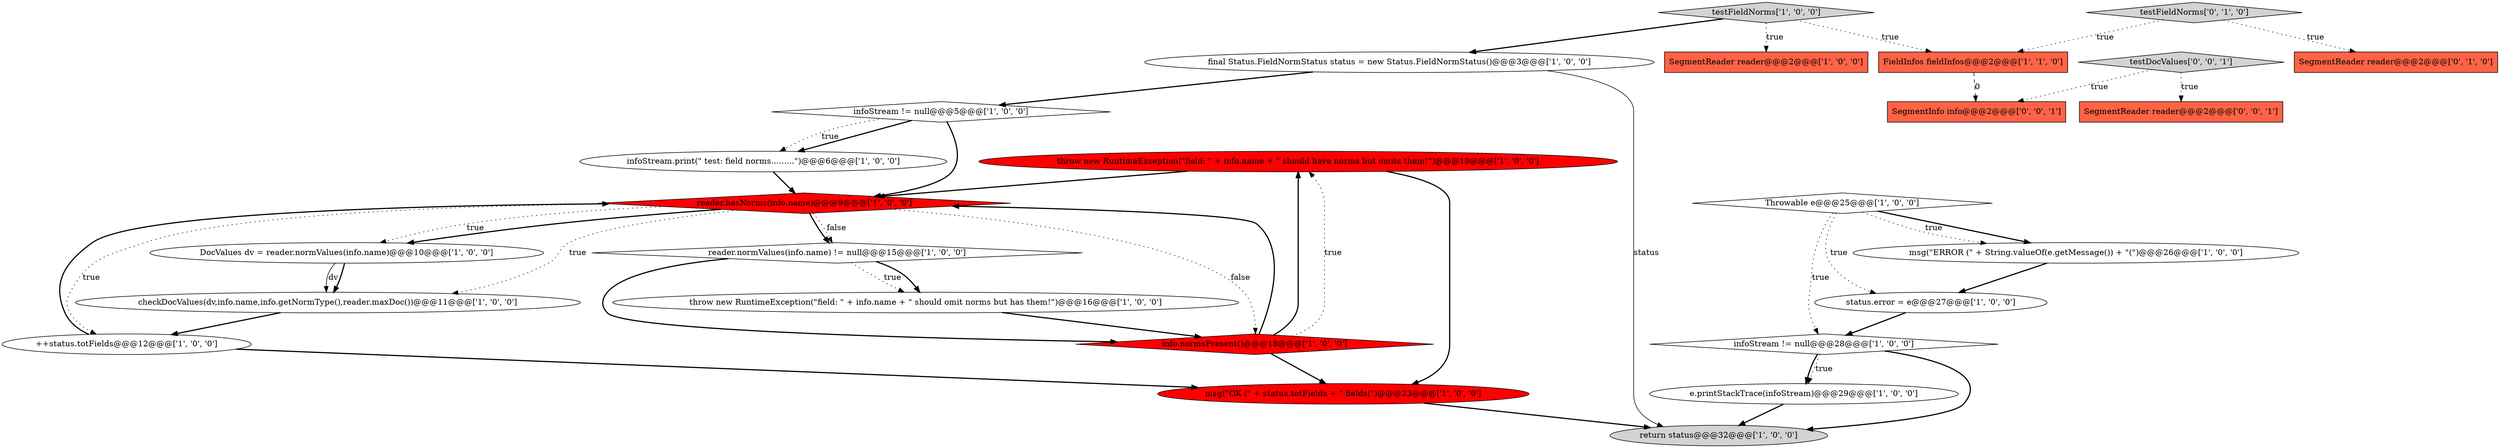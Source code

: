 digraph {
13 [style = filled, label = "infoStream != null@@@28@@@['1', '0', '0']", fillcolor = white, shape = diamond image = "AAA0AAABBB1BBB"];
3 [style = filled, label = "FieldInfos fieldInfos@@@2@@@['1', '1', '0']", fillcolor = tomato, shape = box image = "AAA0AAABBB1BBB"];
20 [style = filled, label = "testFieldNorms['1', '0', '0']", fillcolor = lightgray, shape = diamond image = "AAA0AAABBB1BBB"];
22 [style = filled, label = "SegmentReader reader@@@2@@@['0', '1', '0']", fillcolor = tomato, shape = box image = "AAA0AAABBB2BBB"];
12 [style = filled, label = "throw new RuntimeException(\"field: \" + info.name + \" should omit norms but has them!\")@@@16@@@['1', '0', '0']", fillcolor = white, shape = ellipse image = "AAA0AAABBB1BBB"];
11 [style = filled, label = "checkDocValues(dv,info.name,info.getNormType(),reader.maxDoc())@@@11@@@['1', '0', '0']", fillcolor = white, shape = ellipse image = "AAA0AAABBB1BBB"];
23 [style = filled, label = "testDocValues['0', '0', '1']", fillcolor = lightgray, shape = diamond image = "AAA0AAABBB3BBB"];
8 [style = filled, label = "DocValues dv = reader.normValues(info.name)@@@10@@@['1', '0', '0']", fillcolor = white, shape = ellipse image = "AAA0AAABBB1BBB"];
18 [style = filled, label = "infoStream.print(\" test: field norms.........\")@@@6@@@['1', '0', '0']", fillcolor = white, shape = ellipse image = "AAA0AAABBB1BBB"];
19 [style = filled, label = "infoStream != null@@@5@@@['1', '0', '0']", fillcolor = white, shape = diamond image = "AAA0AAABBB1BBB"];
21 [style = filled, label = "testFieldNorms['0', '1', '0']", fillcolor = lightgray, shape = diamond image = "AAA0AAABBB2BBB"];
2 [style = filled, label = "msg(\"ERROR (\" + String.valueOf(e.getMessage()) + \"(\")@@@26@@@['1', '0', '0']", fillcolor = white, shape = ellipse image = "AAA0AAABBB1BBB"];
0 [style = filled, label = "reader.normValues(info.name) != null@@@15@@@['1', '0', '0']", fillcolor = white, shape = diamond image = "AAA0AAABBB1BBB"];
10 [style = filled, label = "status.error = e@@@27@@@['1', '0', '0']", fillcolor = white, shape = ellipse image = "AAA0AAABBB1BBB"];
24 [style = filled, label = "SegmentReader reader@@@2@@@['0', '0', '1']", fillcolor = tomato, shape = box image = "AAA0AAABBB3BBB"];
6 [style = filled, label = "msg(\"OK (\" + status.totFields + \" fields(\")@@@23@@@['1', '0', '0']", fillcolor = red, shape = ellipse image = "AAA1AAABBB1BBB"];
17 [style = filled, label = "throw new RuntimeException(\"field: \" + info.name + \" should have norms but omits them!\")@@@19@@@['1', '0', '0']", fillcolor = red, shape = ellipse image = "AAA1AAABBB1BBB"];
7 [style = filled, label = "reader.hasNorms(info.name)@@@9@@@['1', '0', '0']", fillcolor = red, shape = diamond image = "AAA1AAABBB1BBB"];
15 [style = filled, label = "info.normsPresent()@@@18@@@['1', '0', '0']", fillcolor = red, shape = diamond image = "AAA1AAABBB1BBB"];
25 [style = filled, label = "SegmentInfo info@@@2@@@['0', '0', '1']", fillcolor = tomato, shape = box image = "AAA0AAABBB3BBB"];
1 [style = filled, label = "SegmentReader reader@@@2@@@['1', '0', '0']", fillcolor = tomato, shape = box image = "AAA0AAABBB1BBB"];
14 [style = filled, label = "e.printStackTrace(infoStream)@@@29@@@['1', '0', '0']", fillcolor = white, shape = ellipse image = "AAA0AAABBB1BBB"];
5 [style = filled, label = "++status.totFields@@@12@@@['1', '0', '0']", fillcolor = white, shape = ellipse image = "AAA0AAABBB1BBB"];
9 [style = filled, label = "Throwable e@@@25@@@['1', '0', '0']", fillcolor = white, shape = diamond image = "AAA0AAABBB1BBB"];
4 [style = filled, label = "return status@@@32@@@['1', '0', '0']", fillcolor = lightgray, shape = ellipse image = "AAA0AAABBB1BBB"];
16 [style = filled, label = "final Status.FieldNormStatus status = new Status.FieldNormStatus()@@@3@@@['1', '0', '0']", fillcolor = white, shape = ellipse image = "AAA0AAABBB1BBB"];
0->12 [style = dotted, label="true"];
19->18 [style = bold, label=""];
15->7 [style = bold, label=""];
17->6 [style = bold, label=""];
9->2 [style = bold, label=""];
0->12 [style = bold, label=""];
12->15 [style = bold, label=""];
19->18 [style = dotted, label="true"];
16->4 [style = solid, label="status"];
21->22 [style = dotted, label="true"];
7->0 [style = bold, label=""];
15->6 [style = bold, label=""];
16->19 [style = bold, label=""];
7->8 [style = bold, label=""];
2->10 [style = bold, label=""];
0->15 [style = bold, label=""];
7->5 [style = dotted, label="true"];
15->17 [style = dotted, label="true"];
17->7 [style = bold, label=""];
6->4 [style = bold, label=""];
11->5 [style = bold, label=""];
15->17 [style = bold, label=""];
7->0 [style = dotted, label="false"];
20->16 [style = bold, label=""];
5->6 [style = bold, label=""];
7->11 [style = dotted, label="true"];
10->13 [style = bold, label=""];
20->1 [style = dotted, label="true"];
8->11 [style = solid, label="dv"];
9->2 [style = dotted, label="true"];
9->13 [style = dotted, label="true"];
21->3 [style = dotted, label="true"];
20->3 [style = dotted, label="true"];
5->7 [style = bold, label=""];
18->7 [style = bold, label=""];
7->8 [style = dotted, label="true"];
7->15 [style = dotted, label="false"];
8->11 [style = bold, label=""];
9->10 [style = dotted, label="true"];
19->7 [style = bold, label=""];
13->14 [style = bold, label=""];
13->14 [style = dotted, label="true"];
23->25 [style = dotted, label="true"];
23->24 [style = dotted, label="true"];
14->4 [style = bold, label=""];
13->4 [style = bold, label=""];
3->25 [style = dashed, label="0"];
}
